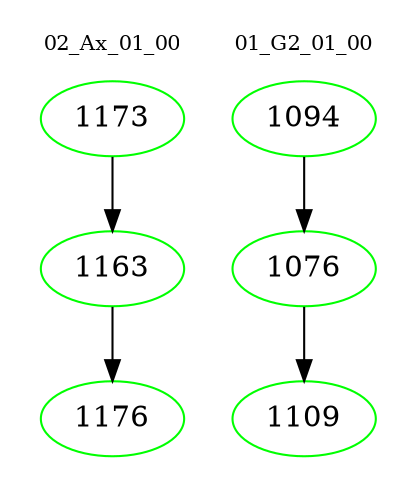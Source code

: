 digraph{
subgraph cluster_0 {
color = white
label = "02_Ax_01_00";
fontsize=10;
T0_1173 [label="1173", color="green"]
T0_1173 -> T0_1163 [color="black"]
T0_1163 [label="1163", color="green"]
T0_1163 -> T0_1176 [color="black"]
T0_1176 [label="1176", color="green"]
}
subgraph cluster_1 {
color = white
label = "01_G2_01_00";
fontsize=10;
T1_1094 [label="1094", color="green"]
T1_1094 -> T1_1076 [color="black"]
T1_1076 [label="1076", color="green"]
T1_1076 -> T1_1109 [color="black"]
T1_1109 [label="1109", color="green"]
}
}
